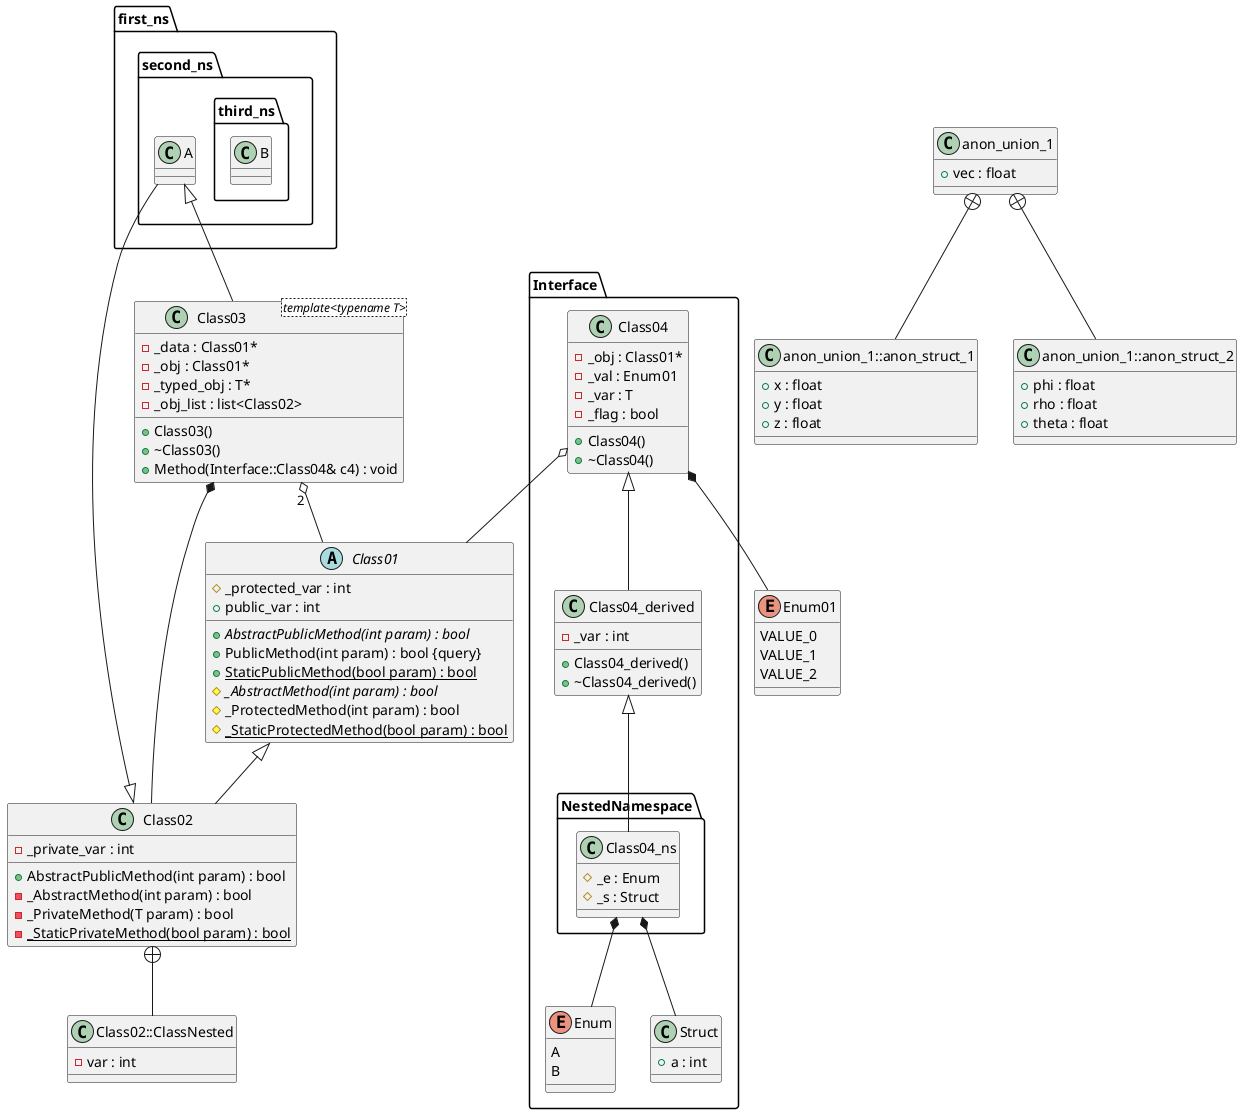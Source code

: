 @startuml





/' Objects '/

abstract class Class01 {
	+{abstract} AbstractPublicMethod(int param) : bool
	+PublicMethod(int param) : bool {query}
	+{static} StaticPublicMethod(bool param) : bool
	#{abstract} _AbstractMethod(int param) : bool
	#_ProtectedMethod(int param) : bool
	#{static} _StaticProtectedMethod(bool param) : bool
	#_protected_var : int
	+public_var : int
}


class Class02 {
	+AbstractPublicMethod(int param) : bool
	-_AbstractMethod(int param) : bool
	-_PrivateMethod(T param) : bool
	-{static} _StaticPrivateMethod(bool param) : bool
	-_private_var : int
}


class Class02::ClassNested {
	-var : int
}


class Class03 <template<typename T>> {
	+Class03()
	+~Class03()
	-_data : Class01*
	-_obj : Class01*
	-_typed_obj : T*
	-_obj_list : list<Class02>
	+Method(Interface::Class04& c4) : void
}


enum Enum01 {
	VALUE_0
	VALUE_1
	VALUE_2
}


class anon_union_1::anon_struct_1 {
	+x : float
	+y : float
	+z : float
}


class anon_union_1::anon_struct_2 {
	+phi : float
	+rho : float
	+theta : float
}


class anon_union_1 {
	+vec : float
}


namespace first_ns {
	namespace second_ns {
		class A {
		}

		namespace third_ns {
			class B {
			}
		}
	}
}


namespace Interface {
	class Class04 {
		+Class04()
		+~Class04()
		-_obj : Class01*
		-_val : Enum01
		-_var : T
		-_flag : bool
	}

	class Class04_derived {
		+Class04_derived()
		+~Class04_derived()
		-_var : int
	}

	enum Enum {
		A
		B
	}

	class Struct {
		+a : int
	}

	namespace NestedNamespace {
		class Class04_ns {
			#_e : Enum
			#_s : Struct
		}
	}
}





/' Inheritance relationships '/

first_ns.second_ns.A <|-- Class03


Class01 <|-- Class02


Class02 <|-- first_ns.second_ns.A


Interface.Class04 <|-- Interface.Class04_derived


Interface.Class04_derived <|-- Interface.NestedNamespace.Class04_ns





/' Aggregation relationships '/

Class03 "2" o-- Class01


Class03 *-- Class02


Interface.Class04 o-- Class01


Interface.Class04 *-- Enum01


Interface.NestedNamespace.Class04_ns *-- Interface.Enum


Interface.NestedNamespace.Class04_ns *-- Interface.Struct






/' Nested objects '/

Class02 +-- Class02::ClassNested


anon_union_1 +-- anon_union_1::anon_struct_1


anon_union_1 +-- anon_union_1::anon_struct_2




@enduml
